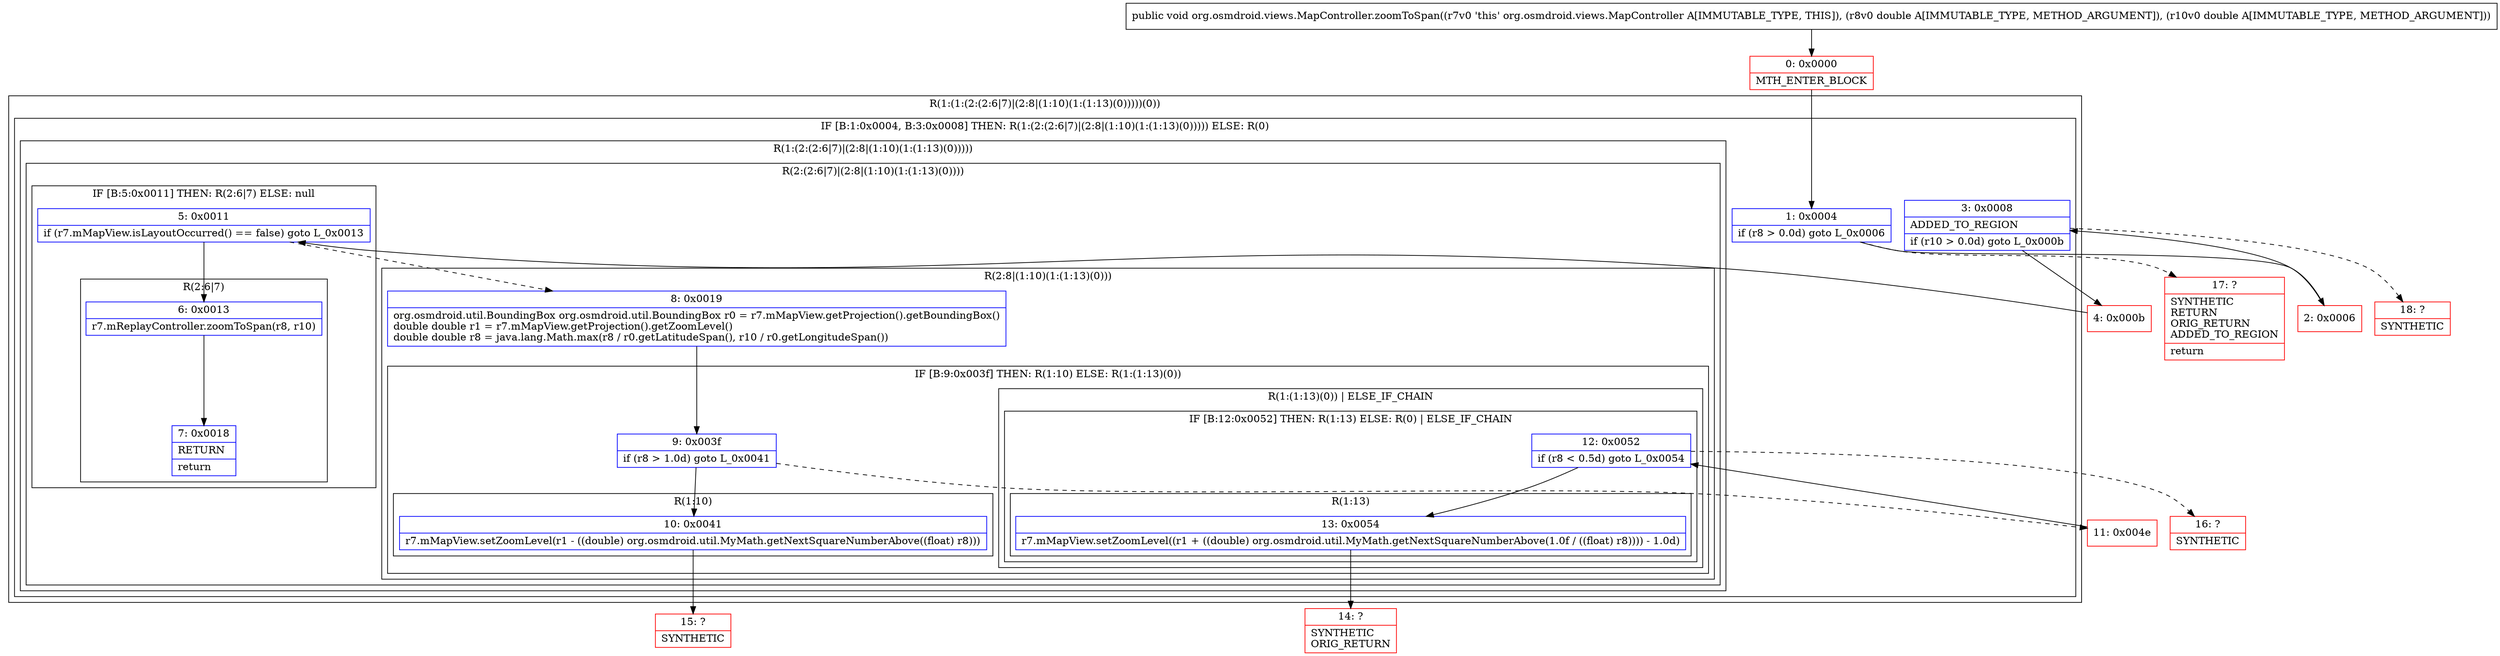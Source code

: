 digraph "CFG fororg.osmdroid.views.MapController.zoomToSpan(DD)V" {
subgraph cluster_Region_2070726132 {
label = "R(1:(1:(2:(2:6|7)|(2:8|(1:10)(1:(1:13)(0)))))(0))";
node [shape=record,color=blue];
subgraph cluster_IfRegion_769352037 {
label = "IF [B:1:0x0004, B:3:0x0008] THEN: R(1:(2:(2:6|7)|(2:8|(1:10)(1:(1:13)(0))))) ELSE: R(0)";
node [shape=record,color=blue];
Node_1 [shape=record,label="{1\:\ 0x0004|if (r8 \> 0.0d) goto L_0x0006\l}"];
Node_3 [shape=record,label="{3\:\ 0x0008|ADDED_TO_REGION\l|if (r10 \> 0.0d) goto L_0x000b\l}"];
subgraph cluster_Region_397741069 {
label = "R(1:(2:(2:6|7)|(2:8|(1:10)(1:(1:13)(0)))))";
node [shape=record,color=blue];
subgraph cluster_Region_522010270 {
label = "R(2:(2:6|7)|(2:8|(1:10)(1:(1:13)(0))))";
node [shape=record,color=blue];
subgraph cluster_IfRegion_46337004 {
label = "IF [B:5:0x0011] THEN: R(2:6|7) ELSE: null";
node [shape=record,color=blue];
Node_5 [shape=record,label="{5\:\ 0x0011|if (r7.mMapView.isLayoutOccurred() == false) goto L_0x0013\l}"];
subgraph cluster_Region_1952813720 {
label = "R(2:6|7)";
node [shape=record,color=blue];
Node_6 [shape=record,label="{6\:\ 0x0013|r7.mReplayController.zoomToSpan(r8, r10)\l}"];
Node_7 [shape=record,label="{7\:\ 0x0018|RETURN\l|return\l}"];
}
}
subgraph cluster_Region_1476671963 {
label = "R(2:8|(1:10)(1:(1:13)(0)))";
node [shape=record,color=blue];
Node_8 [shape=record,label="{8\:\ 0x0019|org.osmdroid.util.BoundingBox org.osmdroid.util.BoundingBox r0 = r7.mMapView.getProjection().getBoundingBox()\ldouble double r1 = r7.mMapView.getProjection().getZoomLevel()\ldouble double r8 = java.lang.Math.max(r8 \/ r0.getLatitudeSpan(), r10 \/ r0.getLongitudeSpan())\l}"];
subgraph cluster_IfRegion_2031697491 {
label = "IF [B:9:0x003f] THEN: R(1:10) ELSE: R(1:(1:13)(0))";
node [shape=record,color=blue];
Node_9 [shape=record,label="{9\:\ 0x003f|if (r8 \> 1.0d) goto L_0x0041\l}"];
subgraph cluster_Region_396133772 {
label = "R(1:10)";
node [shape=record,color=blue];
Node_10 [shape=record,label="{10\:\ 0x0041|r7.mMapView.setZoomLevel(r1 \- ((double) org.osmdroid.util.MyMath.getNextSquareNumberAbove((float) r8)))\l}"];
}
subgraph cluster_Region_1259285885 {
label = "R(1:(1:13)(0)) | ELSE_IF_CHAIN\l";
node [shape=record,color=blue];
subgraph cluster_IfRegion_11143754 {
label = "IF [B:12:0x0052] THEN: R(1:13) ELSE: R(0) | ELSE_IF_CHAIN\l";
node [shape=record,color=blue];
Node_12 [shape=record,label="{12\:\ 0x0052|if (r8 \< 0.5d) goto L_0x0054\l}"];
subgraph cluster_Region_2127547487 {
label = "R(1:13)";
node [shape=record,color=blue];
Node_13 [shape=record,label="{13\:\ 0x0054|r7.mMapView.setZoomLevel((r1 + ((double) org.osmdroid.util.MyMath.getNextSquareNumberAbove(1.0f \/ ((float) r8)))) \- 1.0d)\l}"];
}
subgraph cluster_Region_1032852300 {
label = "R(0)";
node [shape=record,color=blue];
}
}
}
}
}
}
}
subgraph cluster_Region_655815545 {
label = "R(0)";
node [shape=record,color=blue];
}
}
}
Node_0 [shape=record,color=red,label="{0\:\ 0x0000|MTH_ENTER_BLOCK\l}"];
Node_2 [shape=record,color=red,label="{2\:\ 0x0006}"];
Node_4 [shape=record,color=red,label="{4\:\ 0x000b}"];
Node_11 [shape=record,color=red,label="{11\:\ 0x004e}"];
Node_14 [shape=record,color=red,label="{14\:\ ?|SYNTHETIC\lORIG_RETURN\l}"];
Node_15 [shape=record,color=red,label="{15\:\ ?|SYNTHETIC\l}"];
Node_16 [shape=record,color=red,label="{16\:\ ?|SYNTHETIC\l}"];
Node_17 [shape=record,color=red,label="{17\:\ ?|SYNTHETIC\lRETURN\lORIG_RETURN\lADDED_TO_REGION\l|return\l}"];
Node_18 [shape=record,color=red,label="{18\:\ ?|SYNTHETIC\l}"];
MethodNode[shape=record,label="{public void org.osmdroid.views.MapController.zoomToSpan((r7v0 'this' org.osmdroid.views.MapController A[IMMUTABLE_TYPE, THIS]), (r8v0 double A[IMMUTABLE_TYPE, METHOD_ARGUMENT]), (r10v0 double A[IMMUTABLE_TYPE, METHOD_ARGUMENT])) }"];
MethodNode -> Node_0;
Node_1 -> Node_2;
Node_1 -> Node_17[style=dashed];
Node_3 -> Node_4;
Node_3 -> Node_18[style=dashed];
Node_5 -> Node_6;
Node_5 -> Node_8[style=dashed];
Node_6 -> Node_7;
Node_8 -> Node_9;
Node_9 -> Node_10;
Node_9 -> Node_11[style=dashed];
Node_10 -> Node_15;
Node_12 -> Node_13;
Node_12 -> Node_16[style=dashed];
Node_13 -> Node_14;
Node_0 -> Node_1;
Node_2 -> Node_3;
Node_4 -> Node_5;
Node_11 -> Node_12;
}

